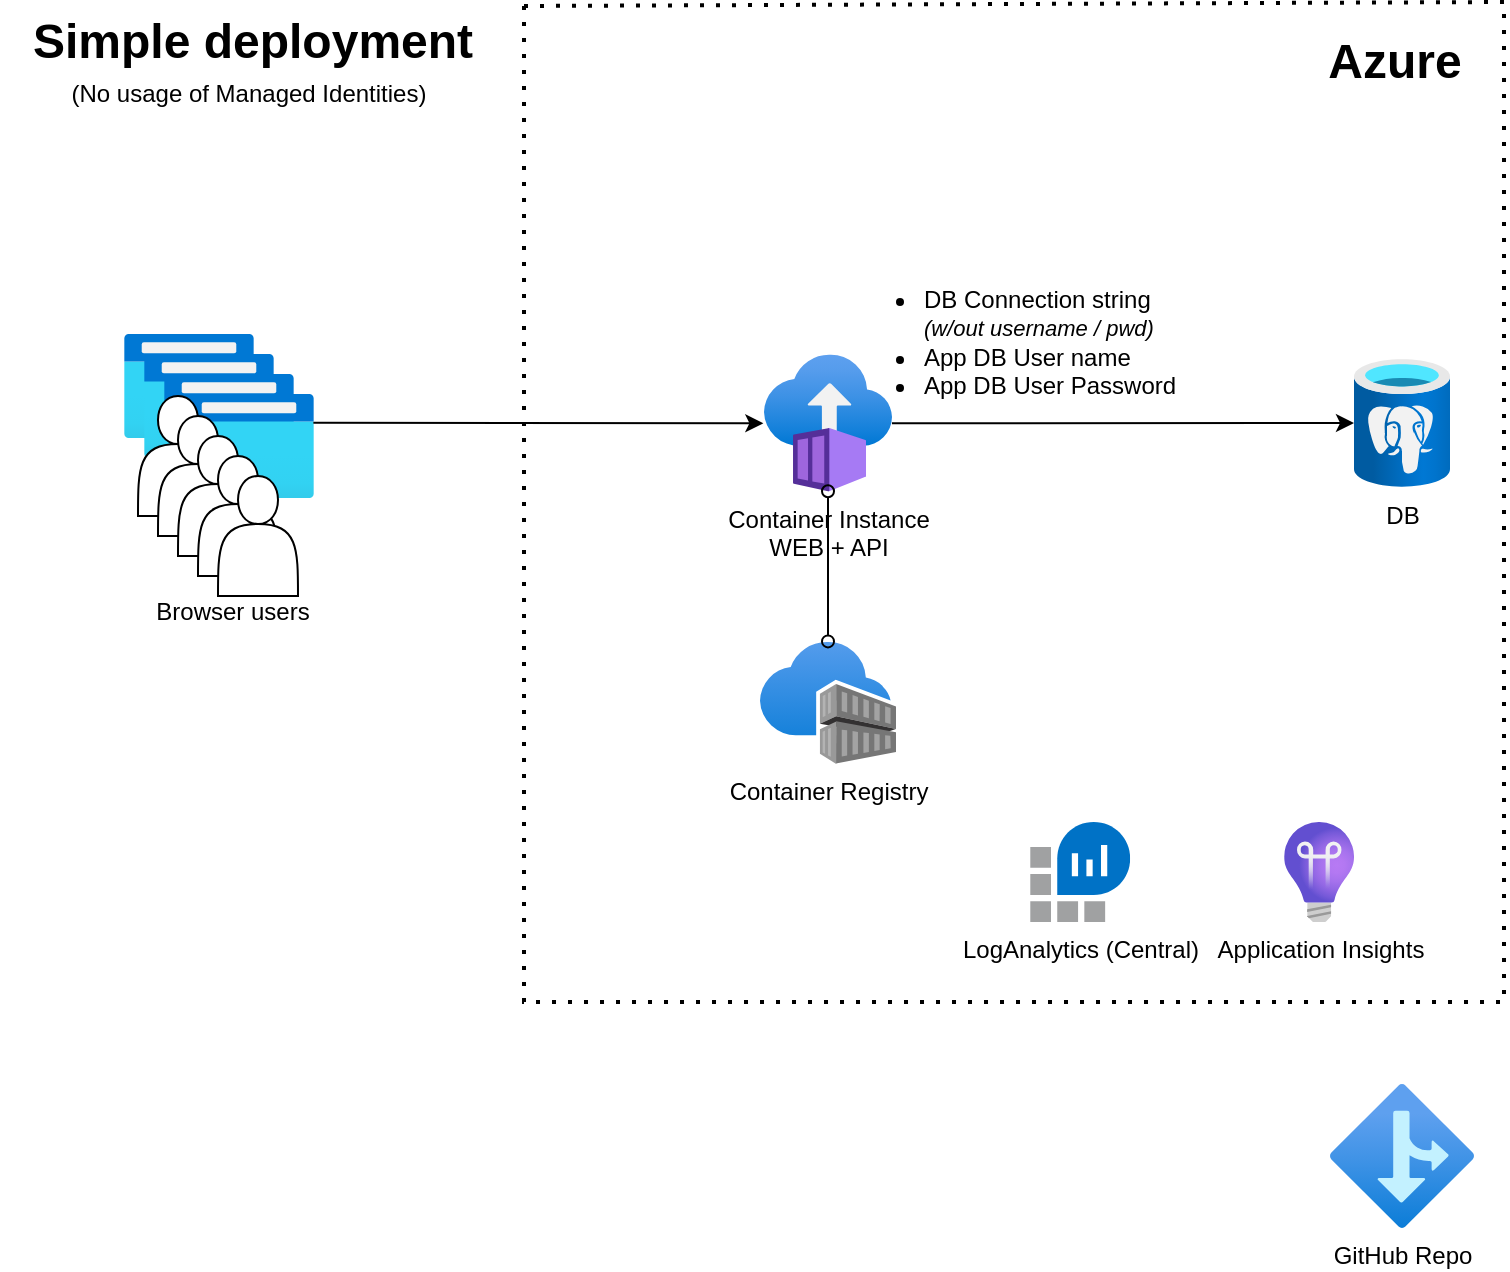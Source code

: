<mxfile version="20.4.0" type="github">
  <diagram id="CIYdKKqNAJBwTVAFqt9w" name="Page-1">
    <mxGraphModel dx="1420" dy="800" grid="1" gridSize="10" guides="1" tooltips="1" connect="1" arrows="1" fold="1" page="1" pageScale="1" pageWidth="850" pageHeight="1100" math="0" shadow="0">
      <root>
        <mxCell id="0" />
        <mxCell id="1" parent="0" />
        <mxCell id="0QP-IHk7IyoN1cNLL2Y5-2" value="DB" style="aspect=fixed;html=1;points=[];align=center;image;fontSize=12;image=img/lib/azure2/databases/Azure_Database_PostgreSQL_Server.svg;" parent="1" vertex="1">
          <mxGeometry x="695" y="198.5" width="48" height="64" as="geometry" />
        </mxCell>
        <mxCell id="0QP-IHk7IyoN1cNLL2Y5-3" value="Application Insights" style="aspect=fixed;html=1;points=[];align=center;image;fontSize=12;image=img/lib/azure2/devops/Application_Insights.svg;" parent="1" vertex="1">
          <mxGeometry x="660.08" y="430" width="34.92" height="50" as="geometry" />
        </mxCell>
        <mxCell id="0QP-IHk7IyoN1cNLL2Y5-5" value="LogAnalytics (Central)" style="sketch=0;aspect=fixed;html=1;points=[];align=center;image;fontSize=12;image=img/lib/mscae/Log_Analytics_Workspaces.svg;" parent="1" vertex="1">
          <mxGeometry x="533.08" y="430" width="50" height="50" as="geometry" />
        </mxCell>
        <mxCell id="0QP-IHk7IyoN1cNLL2Y5-9" value="" style="aspect=fixed;html=1;points=[];align=center;image;fontSize=12;image=img/lib/azure2/general/Browser.svg;" parent="1" vertex="1">
          <mxGeometry x="80" y="186" width="65" height="52" as="geometry" />
        </mxCell>
        <mxCell id="0QP-IHk7IyoN1cNLL2Y5-10" value="" style="aspect=fixed;html=1;points=[];align=center;image;fontSize=12;image=img/lib/azure2/general/Browser.svg;" parent="1" vertex="1">
          <mxGeometry x="90" y="196" width="65" height="52" as="geometry" />
        </mxCell>
        <mxCell id="0QP-IHk7IyoN1cNLL2Y5-11" value="" style="aspect=fixed;html=1;points=[];align=center;image;fontSize=12;image=img/lib/azure2/general/Browser.svg;" parent="1" vertex="1">
          <mxGeometry x="100" y="206" width="65" height="52" as="geometry" />
        </mxCell>
        <mxCell id="0QP-IHk7IyoN1cNLL2Y5-12" value="" style="aspect=fixed;html=1;points=[];align=center;image;fontSize=12;image=img/lib/azure2/general/Browser.svg;" parent="1" vertex="1">
          <mxGeometry x="110" y="216" width="65" height="52" as="geometry" />
        </mxCell>
        <mxCell id="0QP-IHk7IyoN1cNLL2Y5-13" value="" style="endArrow=classic;html=1;rounded=0;exitX=0.995;exitY=0.276;exitDx=0;exitDy=0;exitPerimeter=0;entryX=-0.005;entryY=0.502;entryDx=0;entryDy=0;entryPerimeter=0;" parent="1" source="0QP-IHk7IyoN1cNLL2Y5-12" target="ekxaGM8s8DSmjiYnGcUn-2" edge="1">
          <mxGeometry width="50" height="50" relative="1" as="geometry">
            <mxPoint x="180" y="240" as="sourcePoint" />
            <mxPoint x="400" y="230" as="targetPoint" />
          </mxGeometry>
        </mxCell>
        <mxCell id="0QP-IHk7IyoN1cNLL2Y5-14" value="" style="endArrow=classic;html=1;rounded=0;exitX=1;exitY=0.502;exitDx=0;exitDy=0;exitPerimeter=0;entryX=0;entryY=0.5;entryDx=0;entryDy=0;entryPerimeter=0;startArrow=none;" parent="1" source="ekxaGM8s8DSmjiYnGcUn-2" target="0QP-IHk7IyoN1cNLL2Y5-2" edge="1">
          <mxGeometry width="50" height="50" relative="1" as="geometry">
            <mxPoint x="480" y="233" as="sourcePoint" />
            <mxPoint x="690" y="230" as="targetPoint" />
          </mxGeometry>
        </mxCell>
        <mxCell id="0QP-IHk7IyoN1cNLL2Y5-15" value="" style="shape=actor;whiteSpace=wrap;html=1;" parent="1" vertex="1">
          <mxGeometry x="87" y="217" width="40" height="60" as="geometry" />
        </mxCell>
        <mxCell id="0QP-IHk7IyoN1cNLL2Y5-16" value="" style="shape=actor;whiteSpace=wrap;html=1;" parent="1" vertex="1">
          <mxGeometry x="97" y="227" width="40" height="60" as="geometry" />
        </mxCell>
        <mxCell id="0QP-IHk7IyoN1cNLL2Y5-17" value="" style="shape=actor;whiteSpace=wrap;html=1;" parent="1" vertex="1">
          <mxGeometry x="107" y="237" width="40" height="60" as="geometry" />
        </mxCell>
        <mxCell id="0QP-IHk7IyoN1cNLL2Y5-18" value="" style="shape=actor;whiteSpace=wrap;html=1;" parent="1" vertex="1">
          <mxGeometry x="117" y="247" width="40" height="60" as="geometry" />
        </mxCell>
        <mxCell id="0QP-IHk7IyoN1cNLL2Y5-19" value="" style="shape=actor;whiteSpace=wrap;html=1;" parent="1" vertex="1">
          <mxGeometry x="127" y="257" width="40" height="60" as="geometry" />
        </mxCell>
        <mxCell id="0QP-IHk7IyoN1cNLL2Y5-22" value="Browser users" style="text;html=1;align=center;verticalAlign=middle;resizable=0;points=[];autosize=1;strokeColor=none;fillColor=none;" parent="1" vertex="1">
          <mxGeometry x="84" y="310" width="100" height="30" as="geometry" />
        </mxCell>
        <mxCell id="0QP-IHk7IyoN1cNLL2Y5-26" value="" style="endArrow=none;dashed=1;html=1;dashPattern=1 3;strokeWidth=2;rounded=0;" parent="1" edge="1">
          <mxGeometry width="50" height="50" relative="1" as="geometry">
            <mxPoint x="280" y="22" as="sourcePoint" />
            <mxPoint x="280" y="20" as="targetPoint" />
            <Array as="points">
              <mxPoint x="770" y="20" />
              <mxPoint x="770" y="520" />
              <mxPoint x="280" y="520" />
            </Array>
          </mxGeometry>
        </mxCell>
        <mxCell id="0QP-IHk7IyoN1cNLL2Y5-30" value="Azure" style="text;strokeColor=none;fillColor=none;html=1;fontSize=24;fontStyle=1;verticalAlign=middle;align=center;" parent="1" vertex="1">
          <mxGeometry x="670" y="30" width="90" height="40" as="geometry" />
        </mxCell>
        <mxCell id="gKN0slglhCB6e-M4ENdB-1" value="Simple deployment" style="text;strokeColor=none;fillColor=none;html=1;fontSize=24;fontStyle=1;verticalAlign=middle;align=center;" parent="1" vertex="1">
          <mxGeometry x="18" y="20" width="252" height="40" as="geometry" />
        </mxCell>
        <mxCell id="SbZcLWqu1GxGIv8-tLfZ-1" value="GitHub Repo" style="aspect=fixed;html=1;points=[];align=center;image;fontSize=12;image=img/lib/azure2/general/Branch.svg;" parent="1" vertex="1">
          <mxGeometry x="683" y="561" width="72" height="72" as="geometry" />
        </mxCell>
        <mxCell id="Wzz_lYJs2OhC6GSg2xJx-1" value="(No usage of Managed Identities)" style="text;html=1;strokeColor=none;fillColor=none;align=center;verticalAlign=middle;whiteSpace=wrap;rounded=0;fontSize=12;" parent="1" vertex="1">
          <mxGeometry x="33.5" y="52" width="216.5" height="28" as="geometry" />
        </mxCell>
        <mxCell id="ekxaGM8s8DSmjiYnGcUn-2" value="Container Instance&lt;br&gt;WEB + API" style="aspect=fixed;html=1;points=[];align=center;image;fontSize=12;image=img/lib/azure2/containers/Container_Instances.svg;" parent="1" vertex="1">
          <mxGeometry x="400" y="196" width="64" height="69" as="geometry" />
        </mxCell>
        <mxCell id="ekxaGM8s8DSmjiYnGcUn-3" value="Container Registry" style="aspect=fixed;html=1;points=[];align=center;image;fontSize=12;image=img/lib/azure2/containers/Container_Registries.svg;" parent="1" vertex="1">
          <mxGeometry x="398" y="340" width="68" height="61" as="geometry" />
        </mxCell>
        <mxCell id="ekxaGM8s8DSmjiYnGcUn-4" value="" style="endArrow=oval;html=1;rounded=0;entryX=0.5;entryY=-0.005;entryDx=0;entryDy=0;entryPerimeter=0;exitX=0.5;exitY=0.995;exitDx=0;exitDy=0;exitPerimeter=0;startArrow=oval;startFill=0;endFill=0;" parent="1" source="ekxaGM8s8DSmjiYnGcUn-2" target="ekxaGM8s8DSmjiYnGcUn-3" edge="1">
          <mxGeometry width="50" height="50" relative="1" as="geometry">
            <mxPoint x="400" y="280" as="sourcePoint" />
            <mxPoint x="450" y="230" as="targetPoint" />
          </mxGeometry>
        </mxCell>
        <mxCell id="0QP-IHk7IyoN1cNLL2Y5-27" value="&lt;ul&gt;&lt;li&gt;DB Connection string &lt;i&gt;&lt;font style=&quot;font-size: 11px;&quot;&gt;(w/out username / pwd)&lt;/font&gt;&lt;/i&gt;&lt;/li&gt;&lt;li&gt;App DB User name&lt;/li&gt;&lt;li&gt;App DB User Password&lt;/li&gt;&lt;/ul&gt;" style="text;strokeColor=none;fillColor=none;html=1;whiteSpace=wrap;verticalAlign=middle;overflow=hidden;" parent="1" vertex="1">
          <mxGeometry x="438" y="147" width="176" height="73" as="geometry" />
        </mxCell>
      </root>
    </mxGraphModel>
  </diagram>
</mxfile>

